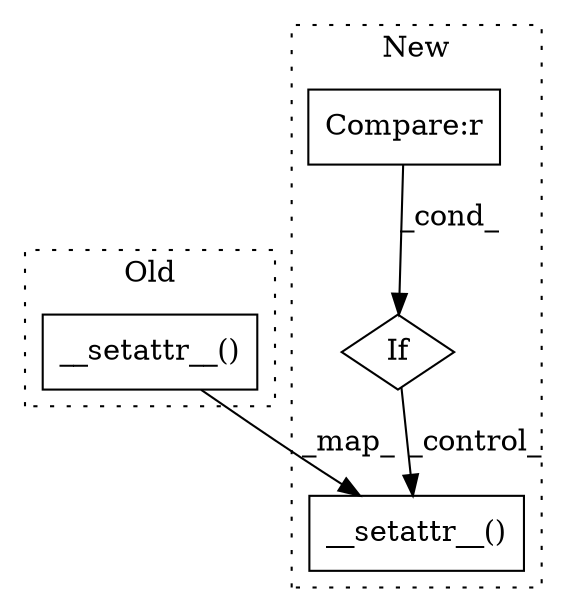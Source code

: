 digraph G {
subgraph cluster0 {
1 [label="__setattr__()" a="75" s="1786,1828" l="32,1" shape="box"];
label = "Old";
style="dotted";
}
subgraph cluster1 {
2 [label="__setattr__()" a="75" s="1891,1933" l="32,1" shape="box"];
3 [label="If" a="96" s="1864" l="0" shape="diamond"];
4 [label="Compare:r" a="40" s="1864" l="13" shape="box"];
label = "New";
style="dotted";
}
1 -> 2 [label="_map_"];
3 -> 2 [label="_control_"];
4 -> 3 [label="_cond_"];
}